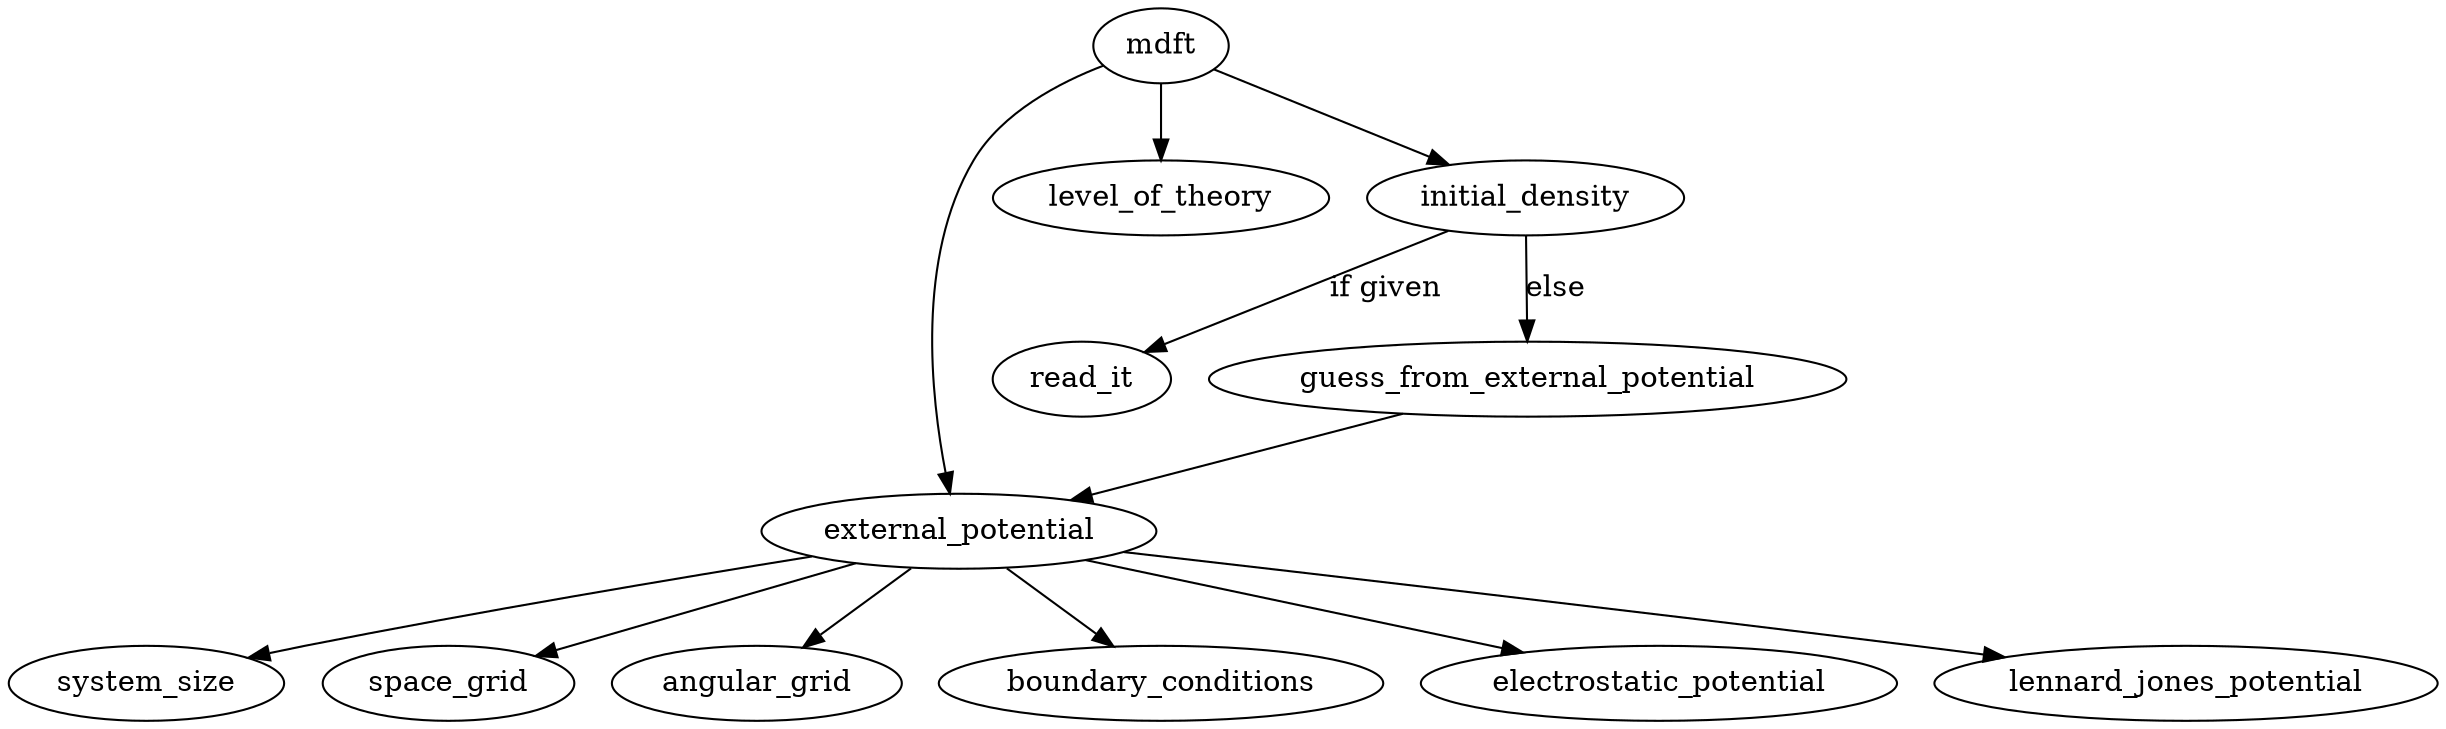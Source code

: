 digraph g {
#    site_site_radial_distirbution_function -> equilibrium_density
#    solvation_free_energy -> equilibrium_deltaGrandPotential, PC_correction, PCplus_correction, charge_correction
#    PC_correction -> HNC_pressure
#    PCplus_correction -> HNC_pressure
#    charge_correction -> solute_net_charge
#    solute_net_charge -> solute_molecular_charge_distribution
#    deltaGrandPotential -> minimizer
#    equilibrium_deltaGrandPotential -> minimizer
#    equilibrium_density -> minimizer
#    density -> minimizer
#    minimizer -> convergence_criteria, free_energy_functional_and_gradient, initial_density, density
#    excess_functional_and_gradient -> density, direct_correlation_function, space_grid, system_size, angular_grid, boundary_conditions
#    free_energy_functional_and_gradient -> ideal_functional_and_gradient, excess_functional_and_gradient, external_functional_and_gradient, hard_sphere_functional_and_gradient
#    ideal_functional_and_gradient -> density, space_grid, angular_grid, temperature
#    initial_density -> external_potential, system_size, space_grid, angular_grid, boundary_conditions
#    external_potential -> system_size, space_grid, angular_grid, boundary_conditions, electrostatic_potential, lennard_jones_potential
#    lennard_jones_potential -> solute_forcefield, solvent_forcefield, lennard_jones_mixing_rules
#    electrostatic_potential -> poisson_solver
#    poisson_solver -> solute_molecular_charge_distribution, solvent_molecular_charge_distribution, space_grid, system_size, angular_grid, boundary_conditions
#    solute_molecular_charge_distribution -> solute_forcefield, space_grid, angular_grid, system_size
#    solvent_molecular_charge_distribution -> solvent_forcefield, space_grid, angular_grid, system_size
#    external_functional_and_gradient -> external_potential, system_size, space_grid, angular_grid, boundary_conditions, density
#    hard_sphere_functional_and_gradient -> hard_sphere_diameter, temperature, hard_sphere_packingfraction, density
#    angular_grid -> choice_angular_integration_scheme, angular_integration_order
#    choice_angular_integration_scheme -> Lebedev_quadrature_roots_and_weights, Gauss_Legendre_quadrature_roots_and_weights, spherical_design_quadrature_roots_and_weights
#    Gauss_Legendre_quadrature_roots_and_weights -> mmax
#
#    quadrature -> quadrature_roots, quadrature_weights, quadrature_name, quadrature_order
#    quadrature_roots -> quadrature_name
#    quadrature_roots -> lebedev_quadrature [ label = "if quadrature_name = lebedev" ]
#    quadrature_roots -> gauss_legendre_quadrature [ label = "if quadrature_name = gauss_legendre" ]
#    quadrature_roots -> spherical_design_quadrature [ label = "if quadrature_name = spherical_design" ]
#    lebedev_quadrature -> lebedev_quadrature_roots, lebedev_quadrature_weights
#    quadrature_weights -> quadrature_name
#    quadrature_weights -> lebedev_quadrature_weights [ label = "if quadrature_name = lebedev" ]
#    quadrature_weights -> gauss_legendre_quadrature_weights [ label = "if quadrature_name = gauss_legendre" ]
#    quadrature_weights -> spherical_design_quadrature_weights [ label = "if quadrature_name = spherical_design" ]
#
    mdft -> external_potential, level_of_theory, initial_density
    initial_density -> read_it [ label = "if given" ]
    initial_density -> guess_from_external_potential [ label = "else"]
    guess_from_external_potential -> external_potential
    external_potential -> system_size, space_grid, angular_grid, boundary_conditions, electrostatic_potential, lennard_jones_potential

}
